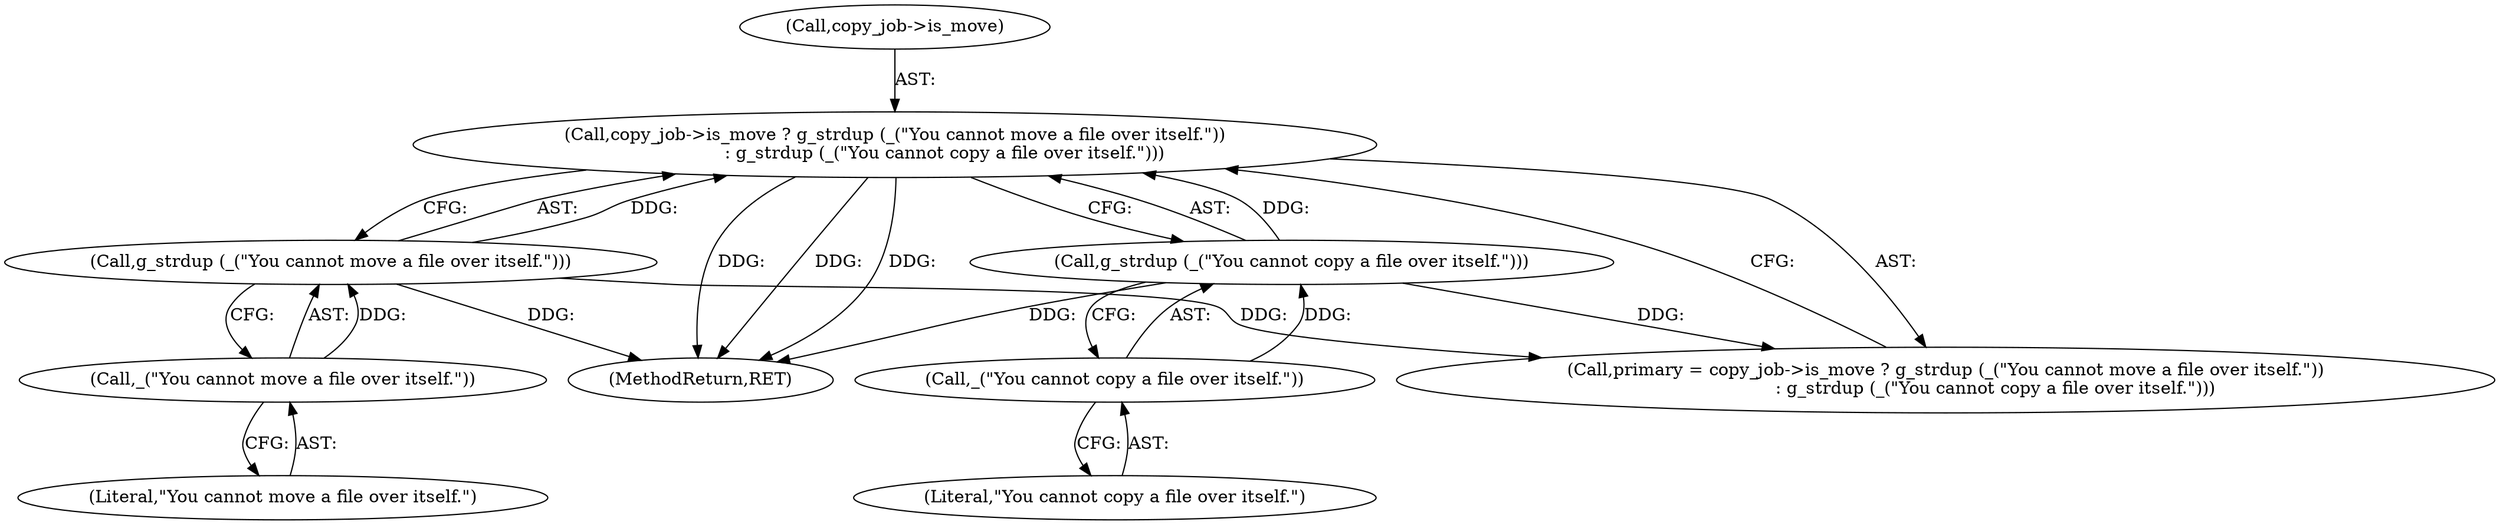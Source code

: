 digraph "0_nautilus_1630f53481f445ada0a455e9979236d31a8d3bb0_0@API" {
"1000317" [label="(Call,copy_job->is_move ? g_strdup (_(\"You cannot move a file over itself.\"))\n                  : g_strdup (_(\"You cannot copy a file over itself.\")))"];
"1000321" [label="(Call,g_strdup (_(\"You cannot move a file over itself.\")))"];
"1000322" [label="(Call,_(\"You cannot move a file over itself.\"))"];
"1000324" [label="(Call,g_strdup (_(\"You cannot copy a file over itself.\")))"];
"1000325" [label="(Call,_(\"You cannot copy a file over itself.\"))"];
"1000322" [label="(Call,_(\"You cannot move a file over itself.\"))"];
"1000326" [label="(Literal,\"You cannot copy a file over itself.\")"];
"1000317" [label="(Call,copy_job->is_move ? g_strdup (_(\"You cannot move a file over itself.\"))\n                  : g_strdup (_(\"You cannot copy a file over itself.\")))"];
"1000321" [label="(Call,g_strdup (_(\"You cannot move a file over itself.\")))"];
"1001114" [label="(MethodReturn,RET)"];
"1000315" [label="(Call,primary = copy_job->is_move ? g_strdup (_(\"You cannot move a file over itself.\"))\n                  : g_strdup (_(\"You cannot copy a file over itself.\")))"];
"1000323" [label="(Literal,\"You cannot move a file over itself.\")"];
"1000324" [label="(Call,g_strdup (_(\"You cannot copy a file over itself.\")))"];
"1000325" [label="(Call,_(\"You cannot copy a file over itself.\"))"];
"1000318" [label="(Call,copy_job->is_move)"];
"1000317" -> "1000315"  [label="AST: "];
"1000317" -> "1000321"  [label="CFG: "];
"1000317" -> "1000324"  [label="CFG: "];
"1000318" -> "1000317"  [label="AST: "];
"1000321" -> "1000317"  [label="AST: "];
"1000324" -> "1000317"  [label="AST: "];
"1000315" -> "1000317"  [label="CFG: "];
"1000317" -> "1001114"  [label="DDG: "];
"1000317" -> "1001114"  [label="DDG: "];
"1000317" -> "1001114"  [label="DDG: "];
"1000321" -> "1000317"  [label="DDG: "];
"1000324" -> "1000317"  [label="DDG: "];
"1000321" -> "1000322"  [label="CFG: "];
"1000322" -> "1000321"  [label="AST: "];
"1000321" -> "1001114"  [label="DDG: "];
"1000321" -> "1000315"  [label="DDG: "];
"1000322" -> "1000321"  [label="DDG: "];
"1000322" -> "1000323"  [label="CFG: "];
"1000323" -> "1000322"  [label="AST: "];
"1000324" -> "1000325"  [label="CFG: "];
"1000325" -> "1000324"  [label="AST: "];
"1000324" -> "1001114"  [label="DDG: "];
"1000324" -> "1000315"  [label="DDG: "];
"1000325" -> "1000324"  [label="DDG: "];
"1000325" -> "1000326"  [label="CFG: "];
"1000326" -> "1000325"  [label="AST: "];
}
